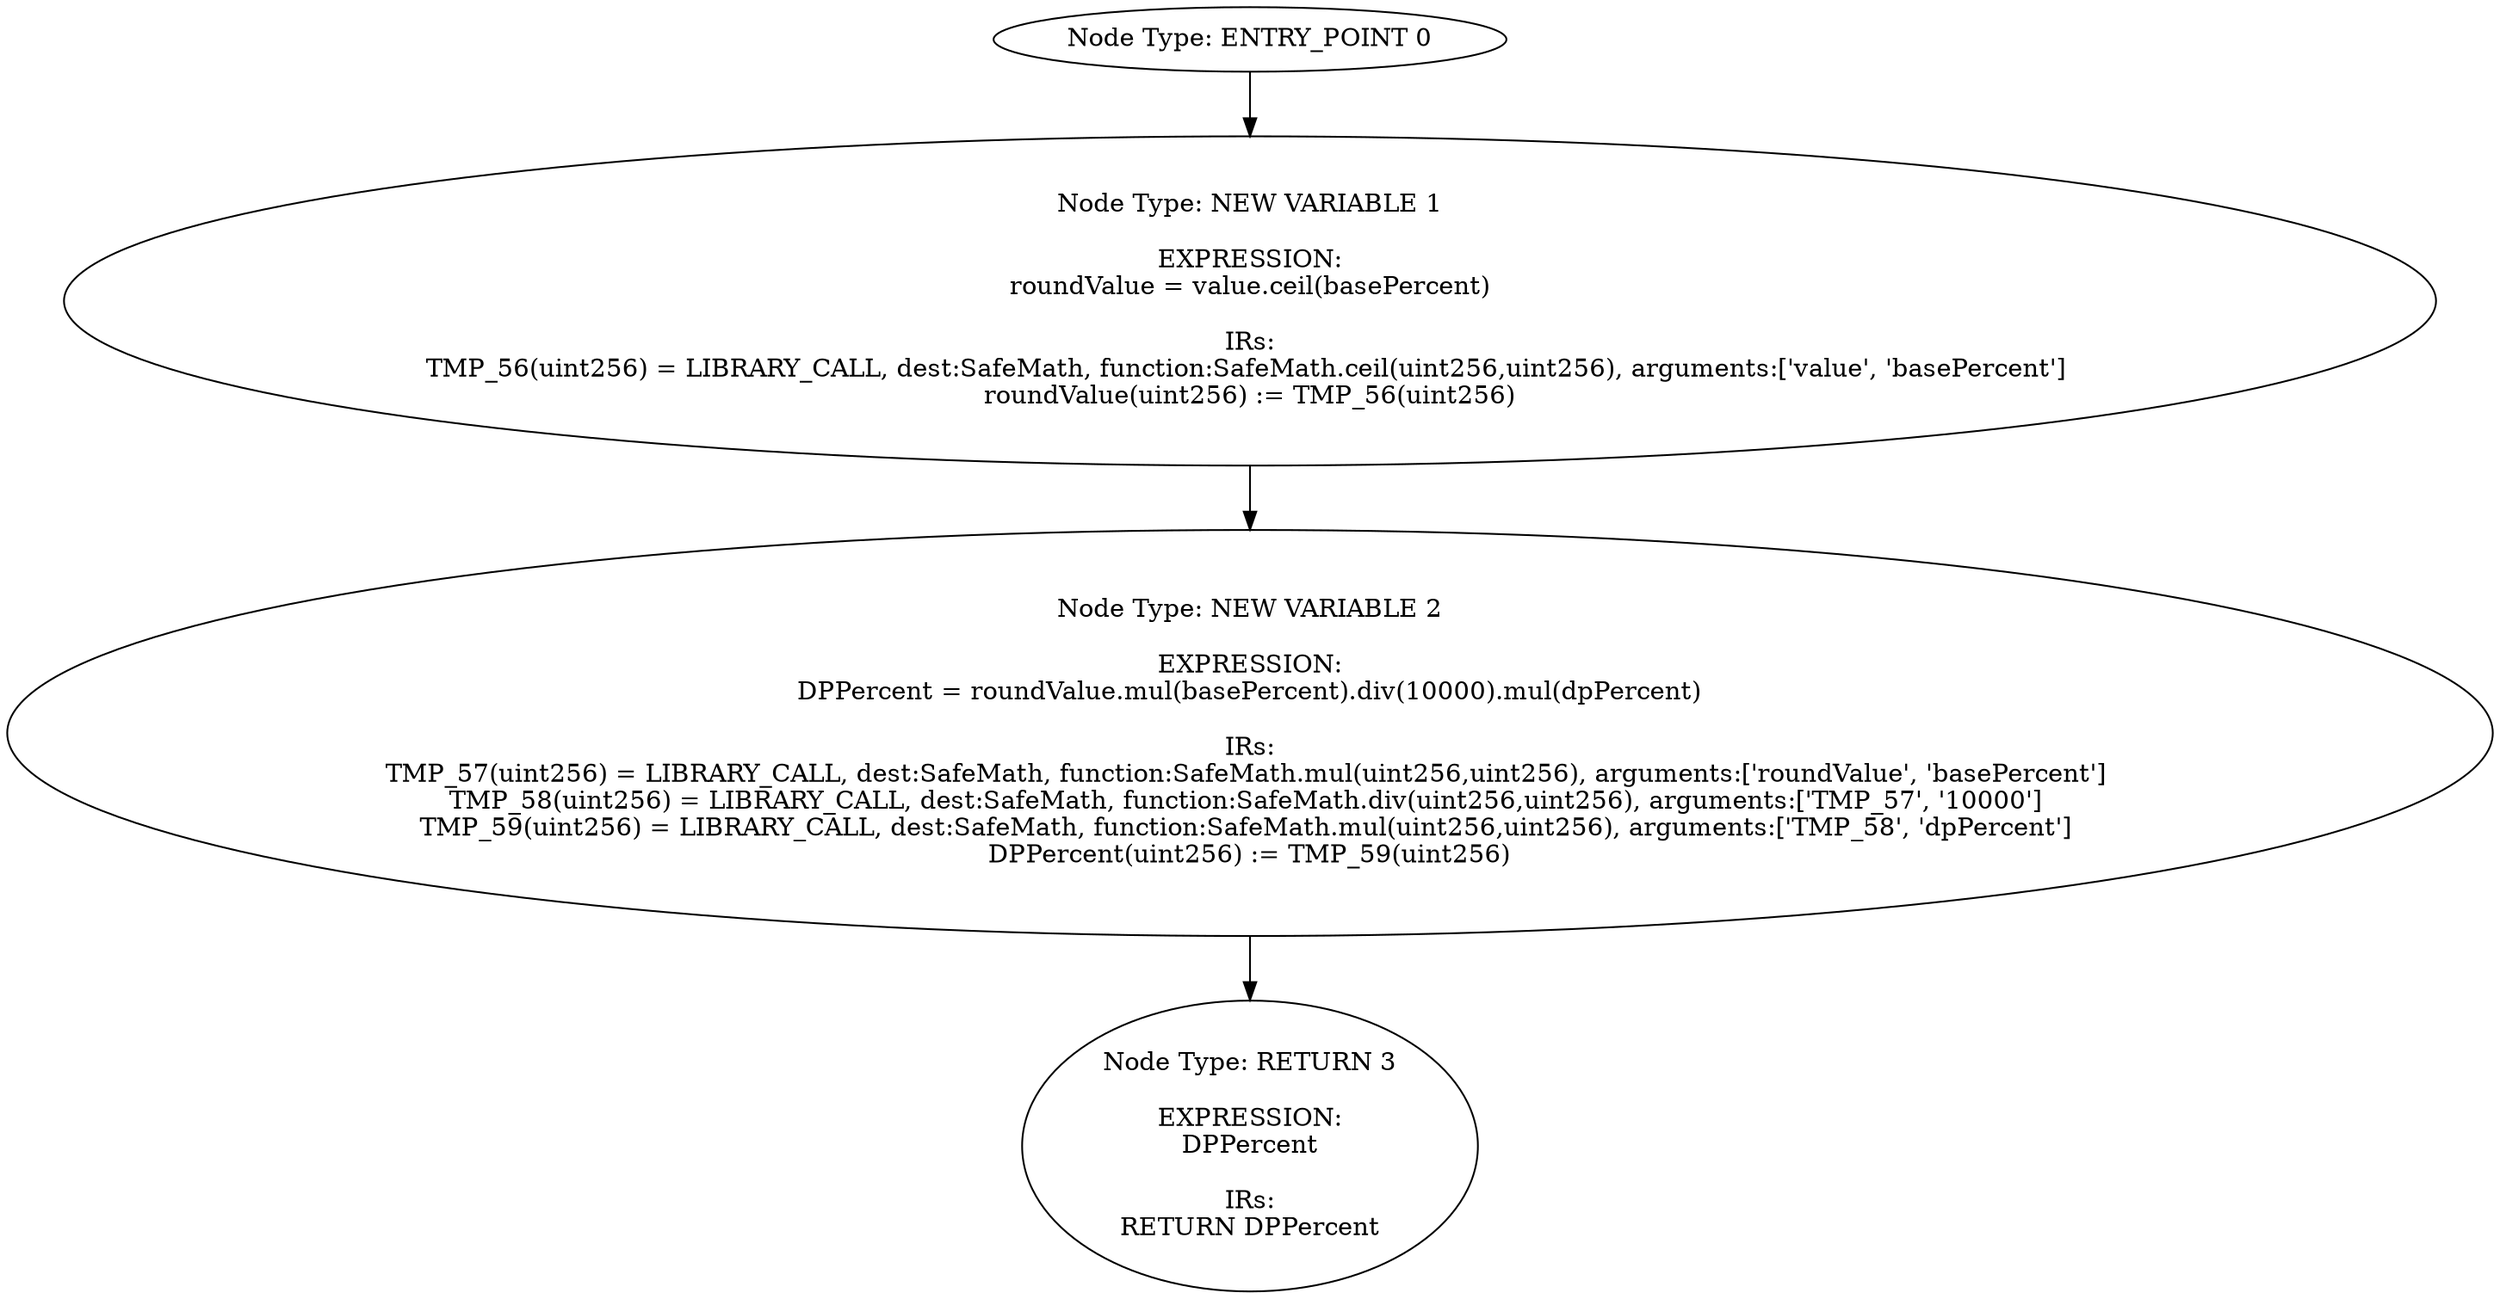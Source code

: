 digraph{
0[label="Node Type: ENTRY_POINT 0
"];
0->1;
1[label="Node Type: NEW VARIABLE 1

EXPRESSION:
roundValue = value.ceil(basePercent)

IRs:
TMP_56(uint256) = LIBRARY_CALL, dest:SafeMath, function:SafeMath.ceil(uint256,uint256), arguments:['value', 'basePercent'] 
roundValue(uint256) := TMP_56(uint256)"];
1->2;
2[label="Node Type: NEW VARIABLE 2

EXPRESSION:
DPPercent = roundValue.mul(basePercent).div(10000).mul(dpPercent)

IRs:
TMP_57(uint256) = LIBRARY_CALL, dest:SafeMath, function:SafeMath.mul(uint256,uint256), arguments:['roundValue', 'basePercent'] 
TMP_58(uint256) = LIBRARY_CALL, dest:SafeMath, function:SafeMath.div(uint256,uint256), arguments:['TMP_57', '10000'] 
TMP_59(uint256) = LIBRARY_CALL, dest:SafeMath, function:SafeMath.mul(uint256,uint256), arguments:['TMP_58', 'dpPercent'] 
DPPercent(uint256) := TMP_59(uint256)"];
2->3;
3[label="Node Type: RETURN 3

EXPRESSION:
DPPercent

IRs:
RETURN DPPercent"];
}
